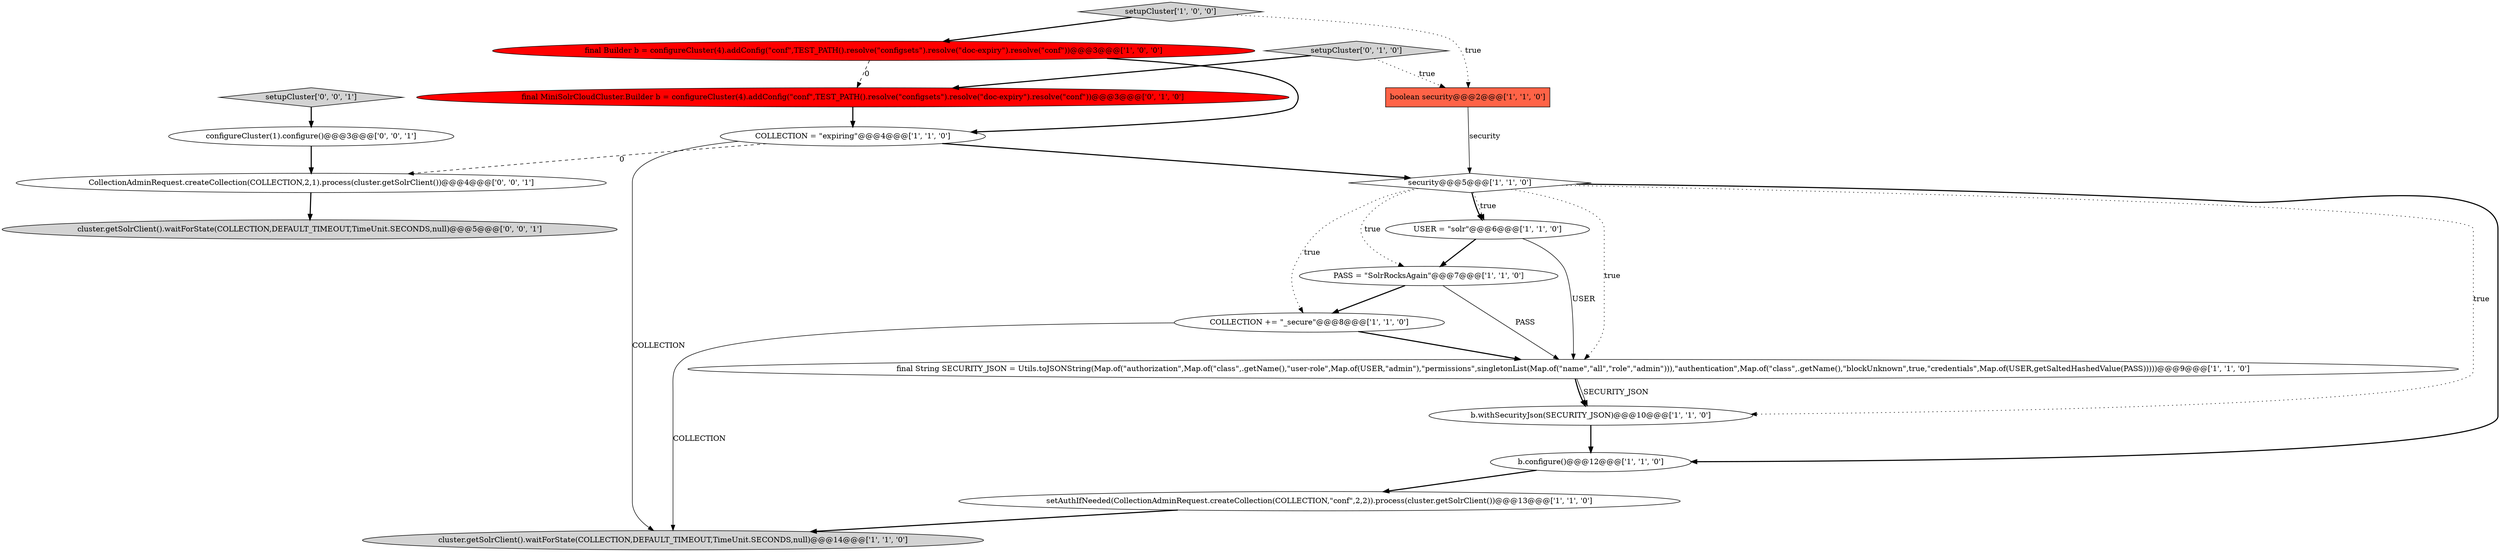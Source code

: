 digraph {
0 [style = filled, label = "security@@@5@@@['1', '1', '0']", fillcolor = white, shape = diamond image = "AAA0AAABBB1BBB"];
1 [style = filled, label = "b.configure()@@@12@@@['1', '1', '0']", fillcolor = white, shape = ellipse image = "AAA0AAABBB1BBB"];
7 [style = filled, label = "final Builder b = configureCluster(4).addConfig(\"conf\",TEST_PATH().resolve(\"configsets\").resolve(\"doc-expiry\").resolve(\"conf\"))@@@3@@@['1', '0', '0']", fillcolor = red, shape = ellipse image = "AAA1AAABBB1BBB"];
8 [style = filled, label = "cluster.getSolrClient().waitForState(COLLECTION,DEFAULT_TIMEOUT,TimeUnit.SECONDS,null)@@@14@@@['1', '1', '0']", fillcolor = lightgray, shape = ellipse image = "AAA0AAABBB1BBB"];
12 [style = filled, label = "PASS = \"SolrRocksAgain\"@@@7@@@['1', '1', '0']", fillcolor = white, shape = ellipse image = "AAA0AAABBB1BBB"];
14 [style = filled, label = "setupCluster['0', '1', '0']", fillcolor = lightgray, shape = diamond image = "AAA0AAABBB2BBB"];
11 [style = filled, label = "setupCluster['1', '0', '0']", fillcolor = lightgray, shape = diamond image = "AAA0AAABBB1BBB"];
13 [style = filled, label = "final MiniSolrCloudCluster.Builder b = configureCluster(4).addConfig(\"conf\",TEST_PATH().resolve(\"configsets\").resolve(\"doc-expiry\").resolve(\"conf\"))@@@3@@@['0', '1', '0']", fillcolor = red, shape = ellipse image = "AAA1AAABBB2BBB"];
4 [style = filled, label = "setAuthIfNeeded(CollectionAdminRequest.createCollection(COLLECTION,\"conf\",2,2)).process(cluster.getSolrClient())@@@13@@@['1', '1', '0']", fillcolor = white, shape = ellipse image = "AAA0AAABBB1BBB"];
16 [style = filled, label = "configureCluster(1).configure()@@@3@@@['0', '0', '1']", fillcolor = white, shape = ellipse image = "AAA0AAABBB3BBB"];
18 [style = filled, label = "setupCluster['0', '0', '1']", fillcolor = lightgray, shape = diamond image = "AAA0AAABBB3BBB"];
17 [style = filled, label = "CollectionAdminRequest.createCollection(COLLECTION,2,1).process(cluster.getSolrClient())@@@4@@@['0', '0', '1']", fillcolor = white, shape = ellipse image = "AAA0AAABBB3BBB"];
10 [style = filled, label = "final String SECURITY_JSON = Utils.toJSONString(Map.of(\"authorization\",Map.of(\"class\",.getName(),\"user-role\",Map.of(USER,\"admin\"),\"permissions\",singletonList(Map.of(\"name\",\"all\",\"role\",\"admin\"))),\"authentication\",Map.of(\"class\",.getName(),\"blockUnknown\",true,\"credentials\",Map.of(USER,getSaltedHashedValue(PASS)))))@@@9@@@['1', '1', '0']", fillcolor = white, shape = ellipse image = "AAA0AAABBB1BBB"];
6 [style = filled, label = "COLLECTION = \"expiring\"@@@4@@@['1', '1', '0']", fillcolor = white, shape = ellipse image = "AAA0AAABBB1BBB"];
5 [style = filled, label = "boolean security@@@2@@@['1', '1', '0']", fillcolor = tomato, shape = box image = "AAA0AAABBB1BBB"];
9 [style = filled, label = "USER = \"solr\"@@@6@@@['1', '1', '0']", fillcolor = white, shape = ellipse image = "AAA0AAABBB1BBB"];
15 [style = filled, label = "cluster.getSolrClient().waitForState(COLLECTION,DEFAULT_TIMEOUT,TimeUnit.SECONDS,null)@@@5@@@['0', '0', '1']", fillcolor = lightgray, shape = ellipse image = "AAA0AAABBB3BBB"];
2 [style = filled, label = "b.withSecurityJson(SECURITY_JSON)@@@10@@@['1', '1', '0']", fillcolor = white, shape = ellipse image = "AAA0AAABBB1BBB"];
3 [style = filled, label = "COLLECTION += \"_secure\"@@@8@@@['1', '1', '0']", fillcolor = white, shape = ellipse image = "AAA0AAABBB1BBB"];
0->12 [style = dotted, label="true"];
1->4 [style = bold, label=""];
0->9 [style = bold, label=""];
0->10 [style = dotted, label="true"];
2->1 [style = bold, label=""];
5->0 [style = solid, label="security"];
11->5 [style = dotted, label="true"];
6->0 [style = bold, label=""];
6->17 [style = dashed, label="0"];
16->17 [style = bold, label=""];
3->10 [style = bold, label=""];
10->2 [style = solid, label="SECURITY_JSON"];
14->5 [style = dotted, label="true"];
9->10 [style = solid, label="USER"];
0->1 [style = bold, label=""];
7->6 [style = bold, label=""];
17->15 [style = bold, label=""];
7->13 [style = dashed, label="0"];
4->8 [style = bold, label=""];
12->10 [style = solid, label="PASS"];
6->8 [style = solid, label="COLLECTION"];
10->2 [style = bold, label=""];
12->3 [style = bold, label=""];
9->12 [style = bold, label=""];
0->3 [style = dotted, label="true"];
14->13 [style = bold, label=""];
13->6 [style = bold, label=""];
0->2 [style = dotted, label="true"];
0->9 [style = dotted, label="true"];
11->7 [style = bold, label=""];
3->8 [style = solid, label="COLLECTION"];
18->16 [style = bold, label=""];
}
